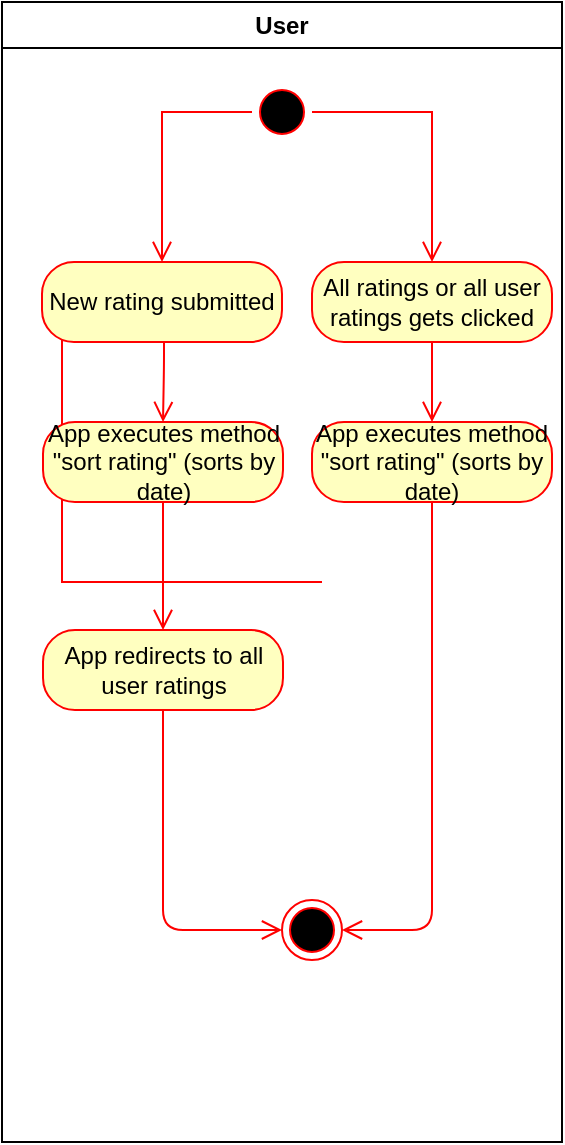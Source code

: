 <mxfile version="10.6.0" type="device"><diagram name="Page-1" id="e7e014a7-5840-1c2e-5031-d8a46d1fe8dd"><mxGraphModel dx="1394" dy="715" grid="0" gridSize="10" guides="1" tooltips="1" connect="1" arrows="1" fold="1" page="1" pageScale="1" pageWidth="1169" pageHeight="826" background="#ffffff" math="0" shadow="0"><root><mxCell id="0"/><mxCell id="1" parent="0"/><mxCell id="2" value="User" style="swimlane;whiteSpace=wrap;startSize=23;" parent="1" vertex="1"><mxGeometry x="165" y="137" width="280" height="570" as="geometry"/></mxCell><mxCell id="5" value="" style="ellipse;shape=startState;fillColor=#000000;strokeColor=#ff0000;" parent="2" vertex="1"><mxGeometry x="125" y="40" width="30" height="30" as="geometry"/></mxCell><mxCell id="6" value="" style="edgeStyle=elbowEdgeStyle;elbow=horizontal;verticalAlign=bottom;endArrow=open;endSize=8;strokeColor=#FF0000;endFill=1;rounded=0;entryX=0.5;entryY=0;entryDx=0;entryDy=0;" parent="2" source="5" target="qhS9aTNMm0Vufr0MLguL-51" edge="1"><mxGeometry x="125" y="40" as="geometry"><mxPoint x="140.5" y="110" as="targetPoint"/><Array as="points"><mxPoint x="80" y="84"/></Array></mxGeometry></mxCell><mxCell id="12" value="" style="edgeStyle=elbowEdgeStyle;elbow=horizontal;strokeColor=#FF0000;endArrow=open;endFill=1;rounded=0" parent="2" source="10" edge="1"><mxGeometry width="100" height="100" relative="1" as="geometry"><mxPoint x="160" y="290" as="sourcePoint"/><mxPoint x="60" y="135" as="targetPoint"/><Array as="points"><mxPoint x="30" y="250"/></Array></mxGeometry></mxCell><mxCell id="qhS9aTNMm0Vufr0MLguL-51" value="New rating submitted&lt;br&gt;" style="rounded=1;whiteSpace=wrap;html=1;arcSize=40;fontColor=#000000;fillColor=#ffffc0;strokeColor=#ff0000;" vertex="1" parent="2"><mxGeometry x="20" y="130" width="120" height="40" as="geometry"/></mxCell><mxCell id="qhS9aTNMm0Vufr0MLguL-52" value="" style="edgeStyle=orthogonalEdgeStyle;html=1;verticalAlign=bottom;endArrow=open;endSize=8;strokeColor=#ff0000;entryX=0.5;entryY=0;entryDx=0;entryDy=0;" edge="1" source="qhS9aTNMm0Vufr0MLguL-51" parent="2" target="qhS9aTNMm0Vufr0MLguL-53"><mxGeometry relative="1" as="geometry"><mxPoint x="80.5" y="214" as="targetPoint"/><Array as="points"><mxPoint x="81" y="182"/><mxPoint x="81" y="182"/></Array></mxGeometry></mxCell><mxCell id="qhS9aTNMm0Vufr0MLguL-53" value="App executes method &quot;sort rating&quot; (sorts by date)&lt;br&gt;" style="rounded=1;whiteSpace=wrap;html=1;arcSize=40;fontColor=#000000;fillColor=#ffffc0;strokeColor=#ff0000;" vertex="1" parent="2"><mxGeometry x="20.5" y="210" width="120" height="40" as="geometry"/></mxCell><mxCell id="qhS9aTNMm0Vufr0MLguL-54" value="" style="edgeStyle=orthogonalEdgeStyle;html=1;verticalAlign=bottom;endArrow=open;endSize=8;strokeColor=#ff0000;entryX=0.5;entryY=0;entryDx=0;entryDy=0;" edge="1" source="qhS9aTNMm0Vufr0MLguL-53" parent="2" target="qhS9aTNMm0Vufr0MLguL-55"><mxGeometry relative="1" as="geometry"><mxPoint x="80.5" y="310" as="targetPoint"/></mxGeometry></mxCell><mxCell id="qhS9aTNMm0Vufr0MLguL-55" value="App redirects to all user ratings" style="rounded=1;whiteSpace=wrap;html=1;arcSize=40;fontColor=#000000;fillColor=#ffffc0;strokeColor=#ff0000;" vertex="1" parent="2"><mxGeometry x="20.5" y="314" width="120" height="40" as="geometry"/></mxCell><mxCell id="qhS9aTNMm0Vufr0MLguL-56" value="" style="edgeStyle=orthogonalEdgeStyle;html=1;verticalAlign=bottom;endArrow=open;endSize=8;strokeColor=#ff0000;entryX=0;entryY=0.5;entryDx=0;entryDy=0;" edge="1" source="qhS9aTNMm0Vufr0MLguL-55" parent="2" target="qhS9aTNMm0Vufr0MLguL-66"><mxGeometry relative="1" as="geometry"><mxPoint x="80.5" y="414" as="targetPoint"/></mxGeometry></mxCell><mxCell id="qhS9aTNMm0Vufr0MLguL-60" value="All ratings or all user ratings gets clicked" style="rounded=1;whiteSpace=wrap;html=1;arcSize=40;fontColor=#000000;fillColor=#ffffc0;strokeColor=#ff0000;" vertex="1" parent="2"><mxGeometry x="155" y="130" width="120" height="40" as="geometry"/></mxCell><mxCell id="qhS9aTNMm0Vufr0MLguL-61" value="" style="edgeStyle=orthogonalEdgeStyle;html=1;verticalAlign=bottom;endArrow=open;endSize=8;strokeColor=#ff0000;entryX=0.5;entryY=0;entryDx=0;entryDy=0;" edge="1" source="qhS9aTNMm0Vufr0MLguL-60" parent="2" target="qhS9aTNMm0Vufr0MLguL-62"><mxGeometry relative="1" as="geometry"><mxPoint x="216" y="202" as="targetPoint"/><Array as="points"><mxPoint x="215" y="192"/><mxPoint x="215" y="192"/></Array></mxGeometry></mxCell><mxCell id="qhS9aTNMm0Vufr0MLguL-59" value="" style="edgeStyle=elbowEdgeStyle;elbow=horizontal;verticalAlign=bottom;endArrow=open;endSize=8;strokeColor=#FF0000;endFill=1;rounded=0;exitX=1;exitY=0.5;exitDx=0;exitDy=0;entryX=0.5;entryY=0;entryDx=0;entryDy=0;" edge="1" parent="2" source="5" target="qhS9aTNMm0Vufr0MLguL-60"><mxGeometry x="-29.5" y="-78" as="geometry"><mxPoint x="215.5" y="120" as="targetPoint"/><mxPoint x="135" y="65" as="sourcePoint"/><Array as="points"><mxPoint x="215" y="78"/><mxPoint x="223" y="76"/><mxPoint x="216" y="96"/></Array></mxGeometry></mxCell><mxCell id="qhS9aTNMm0Vufr0MLguL-62" value="App executes method &quot;sort rating&quot; (sorts by date)" style="rounded=1;whiteSpace=wrap;html=1;arcSize=40;fontColor=#000000;fillColor=#ffffc0;strokeColor=#ff0000;" vertex="1" parent="2"><mxGeometry x="155" y="210" width="120" height="40" as="geometry"/></mxCell><mxCell id="qhS9aTNMm0Vufr0MLguL-63" value="" style="edgeStyle=orthogonalEdgeStyle;html=1;verticalAlign=bottom;endArrow=open;endSize=8;strokeColor=#ff0000;entryX=1;entryY=0.5;entryDx=0;entryDy=0;" edge="1" source="qhS9aTNMm0Vufr0MLguL-62" parent="2" target="qhS9aTNMm0Vufr0MLguL-66"><mxGeometry relative="1" as="geometry"><mxPoint x="215" y="310" as="targetPoint"/></mxGeometry></mxCell><mxCell id="qhS9aTNMm0Vufr0MLguL-66" value="" style="ellipse;html=1;shape=endState;fillColor=#000000;strokeColor=#ff0000;" vertex="1" parent="2"><mxGeometry x="140" y="449" width="30" height="30" as="geometry"/></mxCell></root></mxGraphModel></diagram></mxfile>